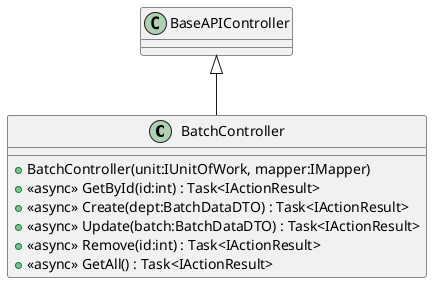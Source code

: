 @startuml
class BatchController {
    + BatchController(unit:IUnitOfWork, mapper:IMapper)
    + <<async>> GetById(id:int) : Task<IActionResult>
    + <<async>> Create(dept:BatchDataDTO) : Task<IActionResult>
    + <<async>> Update(batch:BatchDataDTO) : Task<IActionResult>
    + <<async>> Remove(id:int) : Task<IActionResult>
    + <<async>> GetAll() : Task<IActionResult>
}
BaseAPIController <|-- BatchController
@enduml
